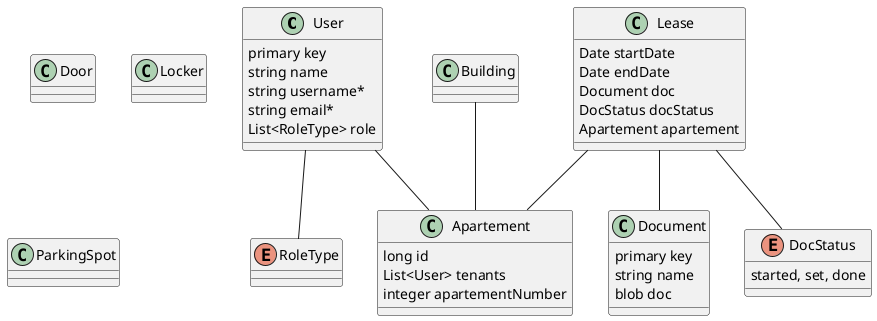 @startuml
class User{
primary key
string name
string username*
string email*
List<RoleType> role
}

class Apartement {
long id
List<User> tenants
integer apartementNumber
}

enum RoleType{
}

class Document {
primary key
string name
blob doc
}

class Lease {
Date startDate
Date endDate
Document doc
DocStatus docStatus
Apartement apartement
}

enum DocStatus {
started, set, done
}

class Building {
}

class Door{
}

class Locker{
}

class ParkingSpot {
}

User -- RoleType

Lease -- DocStatus
Lease -- Document
Lease -- Apartement
User -- Apartement
Building -- Apartement




@enduml

https://plantuml.com/class-diagram